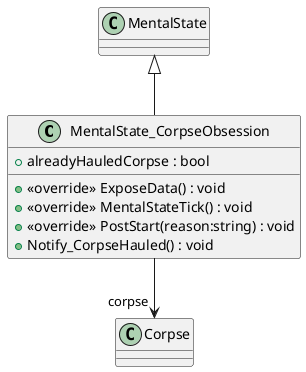 @startuml
class MentalState_CorpseObsession {
    + alreadyHauledCorpse : bool
    + <<override>> ExposeData() : void
    + <<override>> MentalStateTick() : void
    + <<override>> PostStart(reason:string) : void
    + Notify_CorpseHauled() : void
}
MentalState <|-- MentalState_CorpseObsession
MentalState_CorpseObsession --> "corpse" Corpse
@enduml

